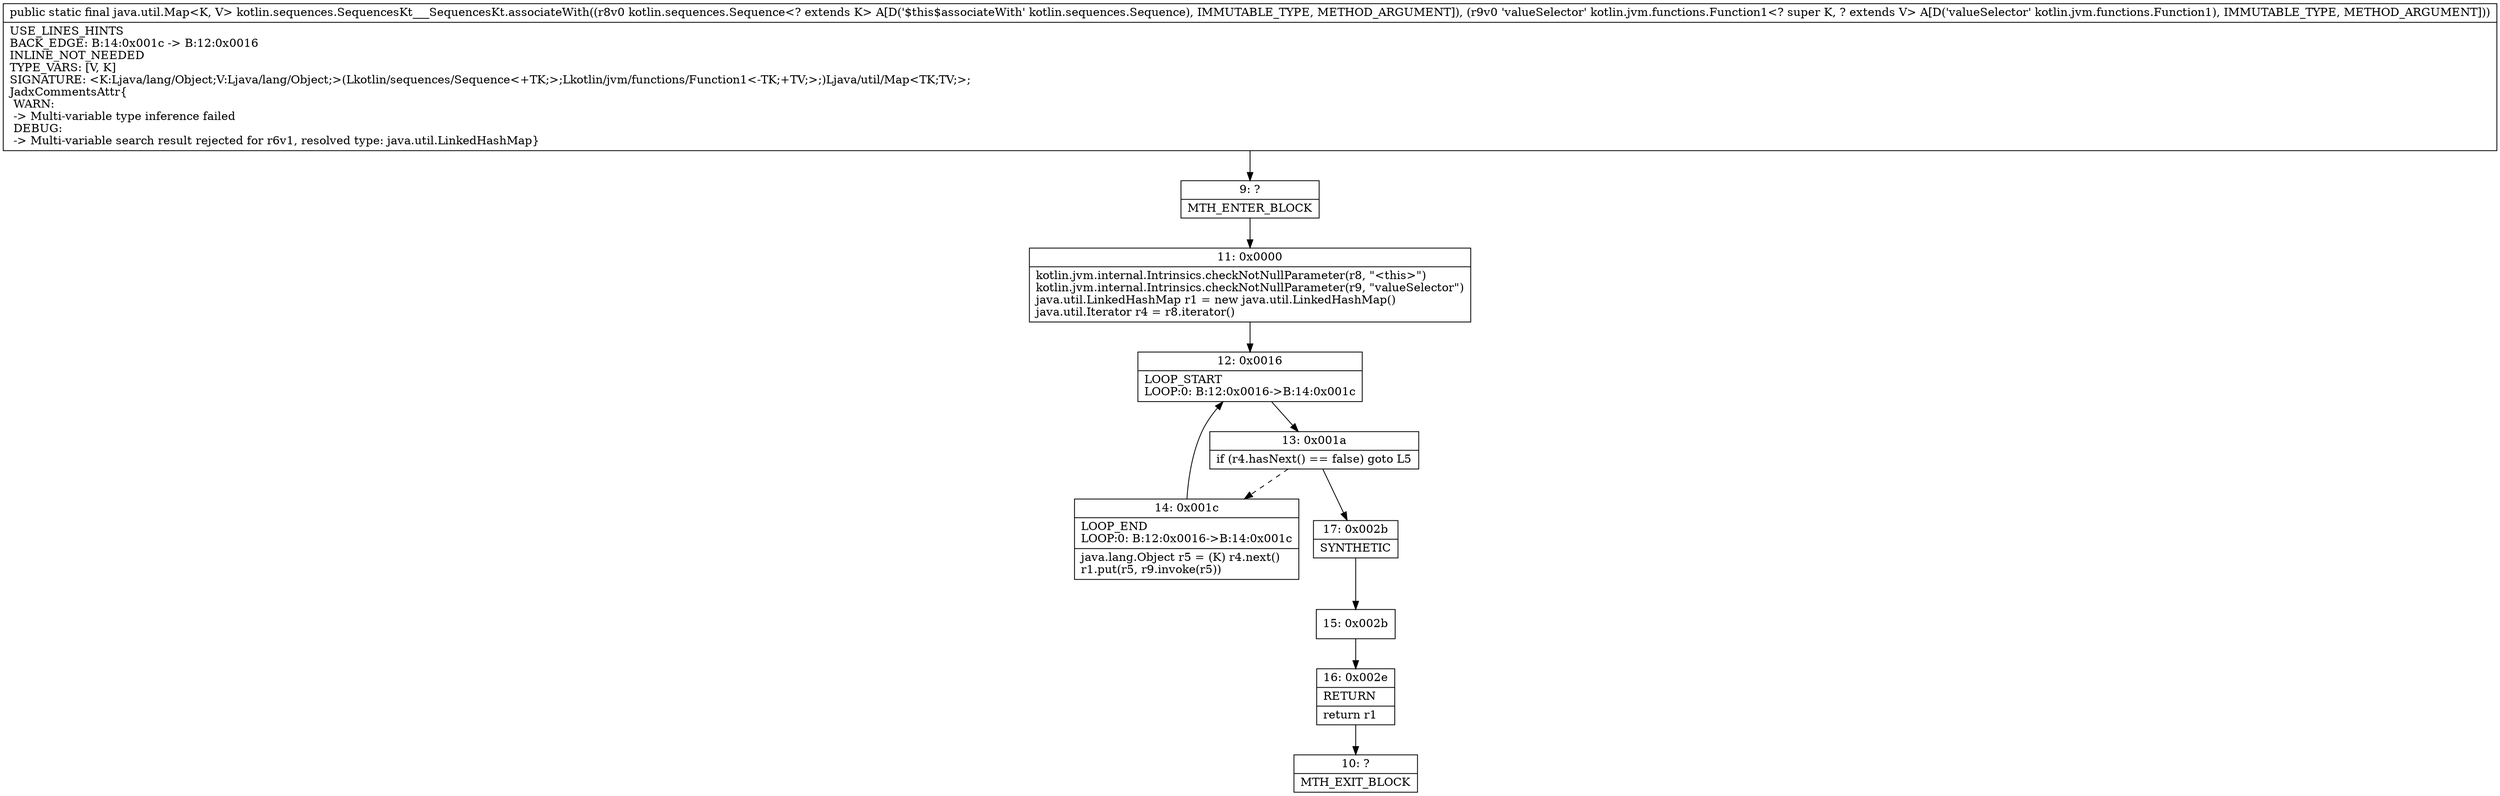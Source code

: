 digraph "CFG forkotlin.sequences.SequencesKt___SequencesKt.associateWith(Lkotlin\/sequences\/Sequence;Lkotlin\/jvm\/functions\/Function1;)Ljava\/util\/Map;" {
Node_9 [shape=record,label="{9\:\ ?|MTH_ENTER_BLOCK\l}"];
Node_11 [shape=record,label="{11\:\ 0x0000|kotlin.jvm.internal.Intrinsics.checkNotNullParameter(r8, \"\<this\>\")\lkotlin.jvm.internal.Intrinsics.checkNotNullParameter(r9, \"valueSelector\")\ljava.util.LinkedHashMap r1 = new java.util.LinkedHashMap()\ljava.util.Iterator r4 = r8.iterator()\l}"];
Node_12 [shape=record,label="{12\:\ 0x0016|LOOP_START\lLOOP:0: B:12:0x0016\-\>B:14:0x001c\l}"];
Node_13 [shape=record,label="{13\:\ 0x001a|if (r4.hasNext() == false) goto L5\l}"];
Node_14 [shape=record,label="{14\:\ 0x001c|LOOP_END\lLOOP:0: B:12:0x0016\-\>B:14:0x001c\l|java.lang.Object r5 = (K) r4.next()\lr1.put(r5, r9.invoke(r5))\l}"];
Node_17 [shape=record,label="{17\:\ 0x002b|SYNTHETIC\l}"];
Node_15 [shape=record,label="{15\:\ 0x002b}"];
Node_16 [shape=record,label="{16\:\ 0x002e|RETURN\l|return r1\l}"];
Node_10 [shape=record,label="{10\:\ ?|MTH_EXIT_BLOCK\l}"];
MethodNode[shape=record,label="{public static final java.util.Map\<K, V\> kotlin.sequences.SequencesKt___SequencesKt.associateWith((r8v0 kotlin.sequences.Sequence\<? extends K\> A[D('$this$associateWith' kotlin.sequences.Sequence), IMMUTABLE_TYPE, METHOD_ARGUMENT]), (r9v0 'valueSelector' kotlin.jvm.functions.Function1\<? super K, ? extends V\> A[D('valueSelector' kotlin.jvm.functions.Function1), IMMUTABLE_TYPE, METHOD_ARGUMENT]))  | USE_LINES_HINTS\lBACK_EDGE: B:14:0x001c \-\> B:12:0x0016\lINLINE_NOT_NEEDED\lTYPE_VARS: [V, K]\lSIGNATURE: \<K:Ljava\/lang\/Object;V:Ljava\/lang\/Object;\>(Lkotlin\/sequences\/Sequence\<+TK;\>;Lkotlin\/jvm\/functions\/Function1\<\-TK;+TV;\>;)Ljava\/util\/Map\<TK;TV;\>;\lJadxCommentsAttr\{\l WARN: \l \-\> Multi\-variable type inference failed\l DEBUG: \l \-\> Multi\-variable search result rejected for r6v1, resolved type: java.util.LinkedHashMap\}\l}"];
MethodNode -> Node_9;Node_9 -> Node_11;
Node_11 -> Node_12;
Node_12 -> Node_13;
Node_13 -> Node_14[style=dashed];
Node_13 -> Node_17;
Node_14 -> Node_12;
Node_17 -> Node_15;
Node_15 -> Node_16;
Node_16 -> Node_10;
}

